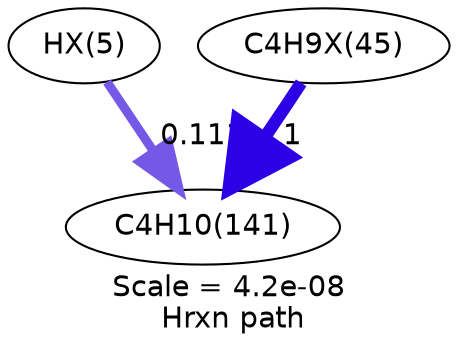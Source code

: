 digraph reaction_paths {
center=1;
s44 -> s15[fontname="Helvetica", style="setlinewidth(4.34)", arrowsize=2.17, color="0.7, 0.611, 0.9"
, label=" 0.111"];
s57 -> s15[fontname="Helvetica", style="setlinewidth(6)", arrowsize=3, color="0.7, 1.5, 0.9"
, label=" 1"];
s15 [ fontname="Helvetica", label="C4H10(141)"];
s44 [ fontname="Helvetica", label="HX(5)"];
s57 [ fontname="Helvetica", label="C4H9X(45)"];
 label = "Scale = 4.2e-08\l Hrxn path";
 fontname = "Helvetica";
}
